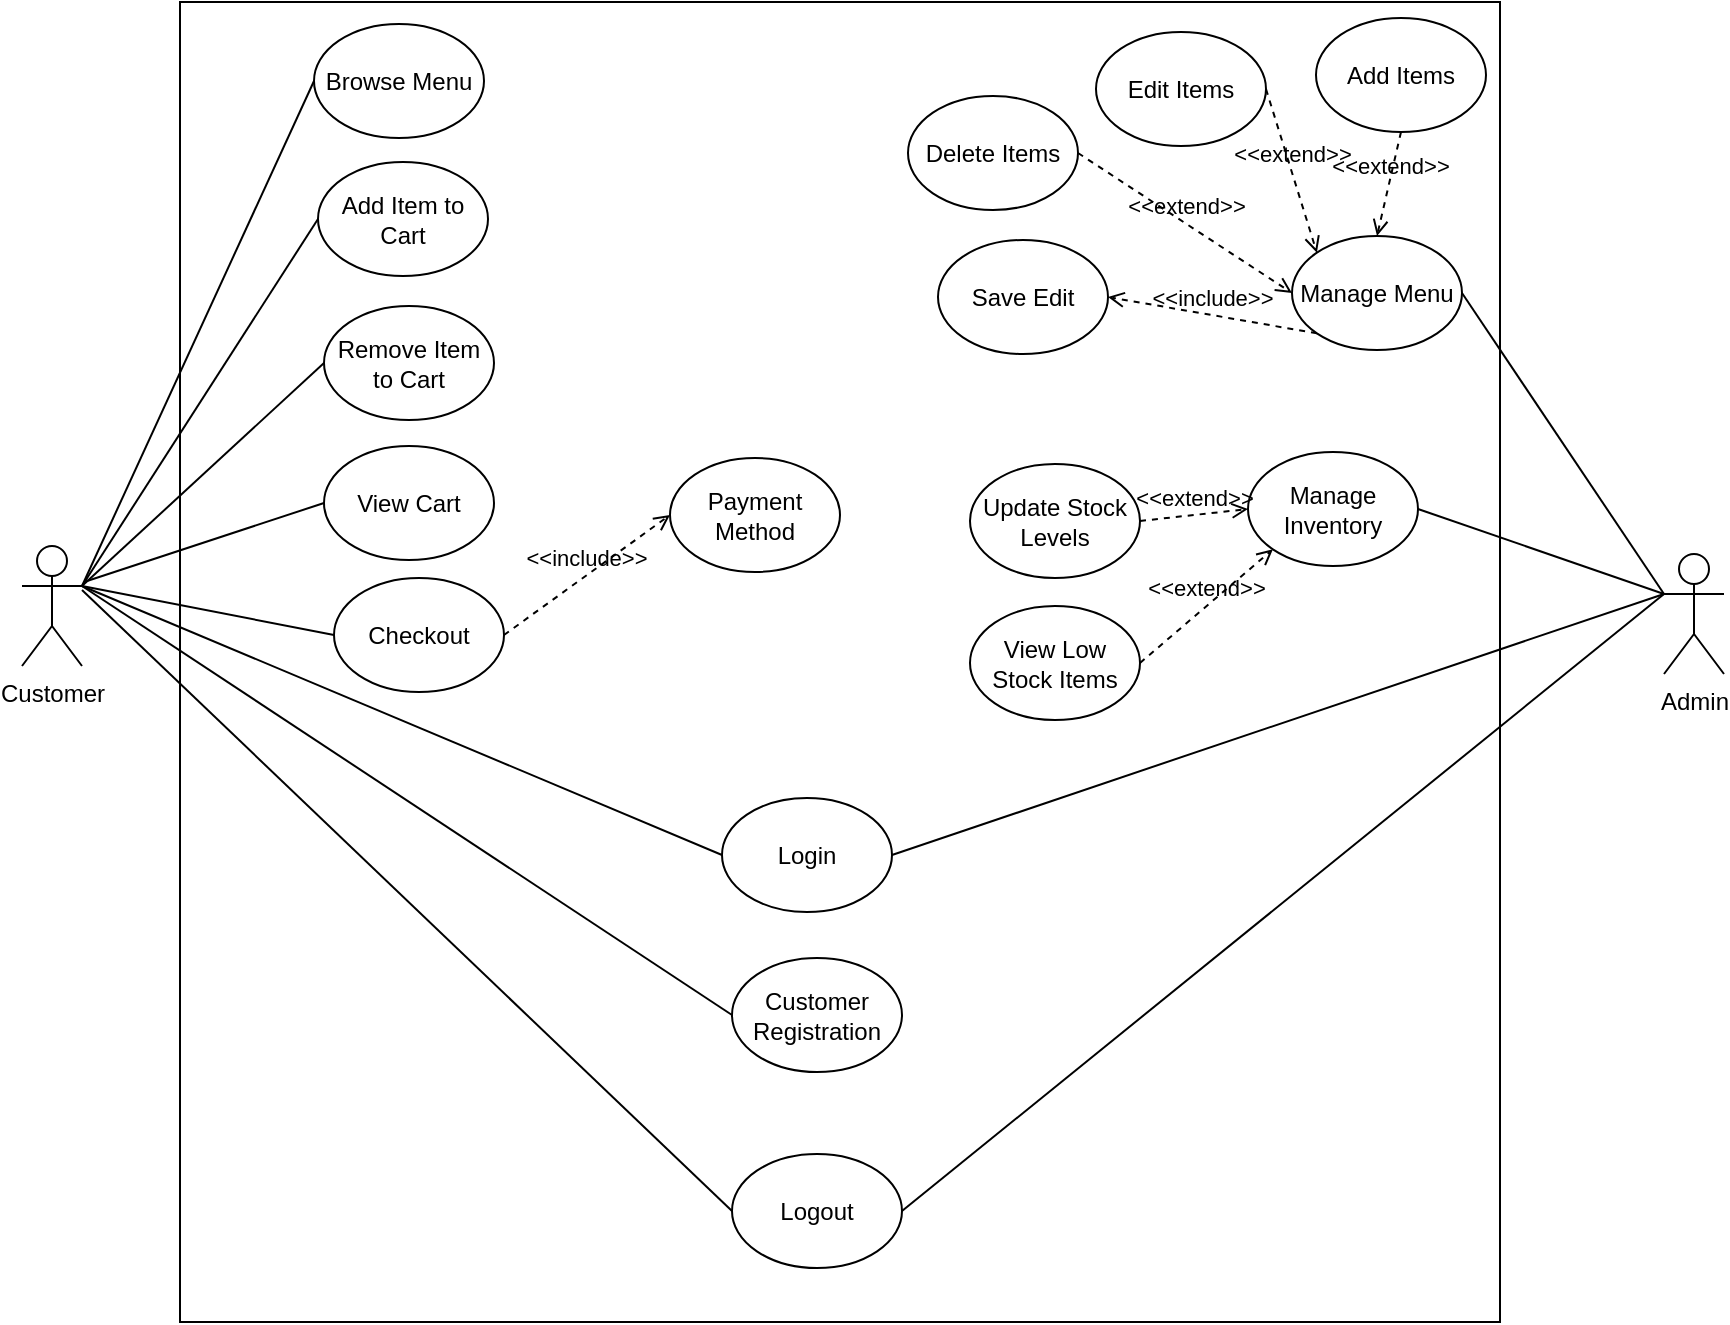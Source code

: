 <mxfile version="24.9.1">
  <diagram name="Page-1" id="RX876EHW3NxuH8kurLuv">
    <mxGraphModel dx="978" dy="558" grid="0" gridSize="10" guides="1" tooltips="1" connect="1" arrows="1" fold="1" page="1" pageScale="1" pageWidth="4681" pageHeight="3300" math="0" shadow="0">
      <root>
        <mxCell id="0" />
        <mxCell id="1" parent="0" />
        <mxCell id="qCOEzPy5PeNLTDnwAvbh-1" value="" style="whiteSpace=wrap;html=1;aspect=fixed;" parent="1" vertex="1">
          <mxGeometry x="317" y="51" width="660" height="660" as="geometry" />
        </mxCell>
        <mxCell id="qCOEzPy5PeNLTDnwAvbh-2" value="Customer" style="shape=umlActor;verticalLabelPosition=bottom;verticalAlign=top;html=1;outlineConnect=0;" parent="1" vertex="1">
          <mxGeometry x="238" y="323" width="30" height="60" as="geometry" />
        </mxCell>
        <mxCell id="qCOEzPy5PeNLTDnwAvbh-3" value="Admin" style="shape=umlActor;verticalLabelPosition=bottom;verticalAlign=top;html=1;outlineConnect=0;" parent="1" vertex="1">
          <mxGeometry x="1059" y="327" width="30" height="60" as="geometry" />
        </mxCell>
        <mxCell id="qCOEzPy5PeNLTDnwAvbh-5" value="Browse Menu" style="ellipse;whiteSpace=wrap;html=1;" parent="1" vertex="1">
          <mxGeometry x="384" y="62" width="85" height="57" as="geometry" />
        </mxCell>
        <mxCell id="qCOEzPy5PeNLTDnwAvbh-13" value="" style="endArrow=none;html=1;rounded=0;exitX=1;exitY=0.333;exitDx=0;exitDy=0;exitPerimeter=0;entryX=0;entryY=0.5;entryDx=0;entryDy=0;" parent="1" source="qCOEzPy5PeNLTDnwAvbh-2" target="qCOEzPy5PeNLTDnwAvbh-5" edge="1">
          <mxGeometry width="50" height="50" relative="1" as="geometry">
            <mxPoint x="426" y="358" as="sourcePoint" />
            <mxPoint x="476" y="308" as="targetPoint" />
          </mxGeometry>
        </mxCell>
        <mxCell id="qCOEzPy5PeNLTDnwAvbh-16" value="Add Item to Cart" style="ellipse;whiteSpace=wrap;html=1;" parent="1" vertex="1">
          <mxGeometry x="386" y="131" width="85" height="57" as="geometry" />
        </mxCell>
        <mxCell id="qCOEzPy5PeNLTDnwAvbh-18" value="Checkout" style="ellipse;whiteSpace=wrap;html=1;" parent="1" vertex="1">
          <mxGeometry x="394" y="339" width="85" height="57" as="geometry" />
        </mxCell>
        <mxCell id="qCOEzPy5PeNLTDnwAvbh-20" value="Logout" style="ellipse;whiteSpace=wrap;html=1;" parent="1" vertex="1">
          <mxGeometry x="593" y="627" width="85" height="57" as="geometry" />
        </mxCell>
        <mxCell id="qCOEzPy5PeNLTDnwAvbh-21" value="Manage Inventory" style="ellipse;whiteSpace=wrap;html=1;" parent="1" vertex="1">
          <mxGeometry x="851" y="276" width="85" height="57" as="geometry" />
        </mxCell>
        <mxCell id="qCOEzPy5PeNLTDnwAvbh-22" value="Manage Menu" style="ellipse;whiteSpace=wrap;html=1;" parent="1" vertex="1">
          <mxGeometry x="873" y="168" width="85" height="57" as="geometry" />
        </mxCell>
        <mxCell id="qCOEzPy5PeNLTDnwAvbh-24" value="" style="endArrow=none;html=1;rounded=0;exitX=1;exitY=0.333;exitDx=0;exitDy=0;exitPerimeter=0;entryX=0;entryY=0.5;entryDx=0;entryDy=0;" parent="1" source="qCOEzPy5PeNLTDnwAvbh-2" target="qCOEzPy5PeNLTDnwAvbh-16" edge="1">
          <mxGeometry width="50" height="50" relative="1" as="geometry">
            <mxPoint x="750" y="357" as="sourcePoint" />
            <mxPoint x="800" y="307" as="targetPoint" />
          </mxGeometry>
        </mxCell>
        <mxCell id="qCOEzPy5PeNLTDnwAvbh-25" value="" style="endArrow=none;html=1;rounded=0;exitX=1;exitY=0.333;exitDx=0;exitDy=0;exitPerimeter=0;entryX=0;entryY=0.5;entryDx=0;entryDy=0;" parent="1" source="qCOEzPy5PeNLTDnwAvbh-2" target="qCOEzPy5PeNLTDnwAvbh-18" edge="1">
          <mxGeometry width="50" height="50" relative="1" as="geometry">
            <mxPoint x="750" y="357" as="sourcePoint" />
            <mxPoint x="800" y="307" as="targetPoint" />
          </mxGeometry>
        </mxCell>
        <mxCell id="qCOEzPy5PeNLTDnwAvbh-26" value="" style="endArrow=none;html=1;rounded=0;entryX=0;entryY=0.5;entryDx=0;entryDy=0;" parent="1" target="qCOEzPy5PeNLTDnwAvbh-20" edge="1">
          <mxGeometry width="50" height="50" relative="1" as="geometry">
            <mxPoint x="268" y="345" as="sourcePoint" />
            <mxPoint x="800" y="307" as="targetPoint" />
          </mxGeometry>
        </mxCell>
        <mxCell id="qCOEzPy5PeNLTDnwAvbh-40" value="&amp;lt;&amp;lt;include&amp;gt;&amp;gt;" style="html=1;verticalAlign=bottom;labelBackgroundColor=none;endArrow=open;endFill=0;dashed=1;rounded=0;exitX=1;exitY=0.5;exitDx=0;exitDy=0;entryX=0;entryY=0.5;entryDx=0;entryDy=0;" parent="1" source="qCOEzPy5PeNLTDnwAvbh-18" target="qCOEzPy5PeNLTDnwAvbh-42" edge="1">
          <mxGeometry width="160" relative="1" as="geometry">
            <mxPoint x="695" y="443" as="sourcePoint" />
            <mxPoint x="855" y="443" as="targetPoint" />
          </mxGeometry>
        </mxCell>
        <mxCell id="qCOEzPy5PeNLTDnwAvbh-42" value="Payment Method" style="ellipse;whiteSpace=wrap;html=1;" parent="1" vertex="1">
          <mxGeometry x="562" y="279" width="85" height="57" as="geometry" />
        </mxCell>
        <mxCell id="qCOEzPy5PeNLTDnwAvbh-44" value="Add Items" style="ellipse;whiteSpace=wrap;html=1;" parent="1" vertex="1">
          <mxGeometry x="885" y="59" width="85" height="57" as="geometry" />
        </mxCell>
        <mxCell id="qCOEzPy5PeNLTDnwAvbh-45" value="Delete Items" style="ellipse;whiteSpace=wrap;html=1;" parent="1" vertex="1">
          <mxGeometry x="681" y="98" width="85" height="57" as="geometry" />
        </mxCell>
        <mxCell id="qCOEzPy5PeNLTDnwAvbh-46" value="Edit Items" style="ellipse;whiteSpace=wrap;html=1;" parent="1" vertex="1">
          <mxGeometry x="775" y="66" width="85" height="57" as="geometry" />
        </mxCell>
        <mxCell id="qCOEzPy5PeNLTDnwAvbh-51" value="Update Stock Levels" style="ellipse;whiteSpace=wrap;html=1;" parent="1" vertex="1">
          <mxGeometry x="712" y="282" width="85" height="57" as="geometry" />
        </mxCell>
        <mxCell id="qCOEzPy5PeNLTDnwAvbh-54" value="View&amp;nbsp;Low Stock Items" style="ellipse;whiteSpace=wrap;html=1;" parent="1" vertex="1">
          <mxGeometry x="712" y="353" width="85" height="57" as="geometry" />
        </mxCell>
        <mxCell id="qCOEzPy5PeNLTDnwAvbh-57" value="" style="endArrow=none;html=1;rounded=0;entryX=0;entryY=0.333;entryDx=0;entryDy=0;entryPerimeter=0;exitX=1;exitY=0.5;exitDx=0;exitDy=0;" parent="1" source="qCOEzPy5PeNLTDnwAvbh-22" target="qCOEzPy5PeNLTDnwAvbh-3" edge="1">
          <mxGeometry width="50" height="50" relative="1" as="geometry">
            <mxPoint x="777" y="388" as="sourcePoint" />
            <mxPoint x="827" y="338" as="targetPoint" />
          </mxGeometry>
        </mxCell>
        <mxCell id="qCOEzPy5PeNLTDnwAvbh-58" value="" style="endArrow=none;html=1;rounded=0;entryX=0;entryY=0.333;entryDx=0;entryDy=0;entryPerimeter=0;exitX=1;exitY=0.5;exitDx=0;exitDy=0;" parent="1" source="qCOEzPy5PeNLTDnwAvbh-21" target="qCOEzPy5PeNLTDnwAvbh-3" edge="1">
          <mxGeometry width="50" height="50" relative="1" as="geometry">
            <mxPoint x="996" y="330" as="sourcePoint" />
            <mxPoint x="1097" y="480" as="targetPoint" />
          </mxGeometry>
        </mxCell>
        <mxCell id="qCOEzPy5PeNLTDnwAvbh-59" value="" style="endArrow=none;html=1;rounded=0;entryX=0;entryY=0.333;entryDx=0;entryDy=0;entryPerimeter=0;exitX=1;exitY=0.5;exitDx=0;exitDy=0;" parent="1" source="qCOEzPy5PeNLTDnwAvbh-20" target="qCOEzPy5PeNLTDnwAvbh-3" edge="1">
          <mxGeometry width="50" height="50" relative="1" as="geometry">
            <mxPoint x="968.0" y="514.5" as="sourcePoint" />
            <mxPoint x="1069" y="357" as="targetPoint" />
          </mxGeometry>
        </mxCell>
        <mxCell id="qCOEzPy5PeNLTDnwAvbh-60" value="Login" style="ellipse;whiteSpace=wrap;html=1;" parent="1" vertex="1">
          <mxGeometry x="588" y="449" width="85" height="57" as="geometry" />
        </mxCell>
        <mxCell id="qCOEzPy5PeNLTDnwAvbh-61" value="" style="endArrow=none;html=1;rounded=0;exitX=0;exitY=0.5;exitDx=0;exitDy=0;entryX=1;entryY=0.333;entryDx=0;entryDy=0;entryPerimeter=0;" parent="1" source="qCOEzPy5PeNLTDnwAvbh-60" target="qCOEzPy5PeNLTDnwAvbh-2" edge="1">
          <mxGeometry width="50" height="50" relative="1" as="geometry">
            <mxPoint x="734" y="393" as="sourcePoint" />
            <mxPoint x="784" y="343" as="targetPoint" />
          </mxGeometry>
        </mxCell>
        <mxCell id="qCOEzPy5PeNLTDnwAvbh-62" value="" style="endArrow=none;html=1;rounded=0;exitX=1;exitY=0.5;exitDx=0;exitDy=0;entryX=0;entryY=0.333;entryDx=0;entryDy=0;entryPerimeter=0;" parent="1" source="qCOEzPy5PeNLTDnwAvbh-60" target="qCOEzPy5PeNLTDnwAvbh-3" edge="1">
          <mxGeometry width="50" height="50" relative="1" as="geometry">
            <mxPoint x="734" y="393" as="sourcePoint" />
            <mxPoint x="784" y="343" as="targetPoint" />
          </mxGeometry>
        </mxCell>
        <mxCell id="hG35cT_2jclPZxar5-mF-6" value="&amp;lt;&amp;lt;extend&amp;gt;&amp;gt;" style="html=1;verticalAlign=bottom;labelBackgroundColor=none;endArrow=open;endFill=0;dashed=1;rounded=0;exitX=0.5;exitY=1;exitDx=0;exitDy=0;entryX=0.5;entryY=0;entryDx=0;entryDy=0;" edge="1" parent="1" source="qCOEzPy5PeNLTDnwAvbh-44" target="qCOEzPy5PeNLTDnwAvbh-22">
          <mxGeometry width="160" relative="1" as="geometry">
            <mxPoint x="516" y="253" as="sourcePoint" />
            <mxPoint x="676" y="253" as="targetPoint" />
          </mxGeometry>
        </mxCell>
        <mxCell id="hG35cT_2jclPZxar5-mF-7" value="View Cart" style="ellipse;whiteSpace=wrap;html=1;" vertex="1" parent="1">
          <mxGeometry x="389" y="273" width="85" height="57" as="geometry" />
        </mxCell>
        <mxCell id="hG35cT_2jclPZxar5-mF-8" value="" style="endArrow=none;html=1;rounded=0;entryX=0;entryY=0.5;entryDx=0;entryDy=0;" edge="1" parent="1" target="hG35cT_2jclPZxar5-mF-7">
          <mxGeometry width="50" height="50" relative="1" as="geometry">
            <mxPoint x="269" y="341" as="sourcePoint" />
            <mxPoint x="394" y="305" as="targetPoint" />
          </mxGeometry>
        </mxCell>
        <mxCell id="hG35cT_2jclPZxar5-mF-9" value="Remove Item to Cart" style="ellipse;whiteSpace=wrap;html=1;" vertex="1" parent="1">
          <mxGeometry x="389" y="203" width="85" height="57" as="geometry" />
        </mxCell>
        <mxCell id="hG35cT_2jclPZxar5-mF-11" value="" style="endArrow=none;html=1;rounded=0;entryX=0;entryY=0.5;entryDx=0;entryDy=0;exitX=1;exitY=0.333;exitDx=0;exitDy=0;exitPerimeter=0;" edge="1" parent="1" source="qCOEzPy5PeNLTDnwAvbh-2" target="hG35cT_2jclPZxar5-mF-9">
          <mxGeometry width="50" height="50" relative="1" as="geometry">
            <mxPoint x="279" y="351" as="sourcePoint" />
            <mxPoint x="402" y="369" as="targetPoint" />
          </mxGeometry>
        </mxCell>
        <mxCell id="hG35cT_2jclPZxar5-mF-12" value="&amp;lt;&amp;lt;extend&amp;gt;&amp;gt;" style="html=1;verticalAlign=bottom;labelBackgroundColor=none;endArrow=open;endFill=0;dashed=1;rounded=0;exitX=1;exitY=0.5;exitDx=0;exitDy=0;entryX=0;entryY=0;entryDx=0;entryDy=0;" edge="1" parent="1" source="qCOEzPy5PeNLTDnwAvbh-46" target="qCOEzPy5PeNLTDnwAvbh-22">
          <mxGeometry width="160" relative="1" as="geometry">
            <mxPoint x="841" y="131" as="sourcePoint" />
            <mxPoint x="857" y="182" as="targetPoint" />
          </mxGeometry>
        </mxCell>
        <mxCell id="hG35cT_2jclPZxar5-mF-13" value="&amp;lt;&amp;lt;extend&amp;gt;&amp;gt;" style="html=1;verticalAlign=bottom;labelBackgroundColor=none;endArrow=open;endFill=0;dashed=1;rounded=0;exitX=1;exitY=0.5;exitDx=0;exitDy=0;entryX=0;entryY=0.5;entryDx=0;entryDy=0;" edge="1" parent="1" source="qCOEzPy5PeNLTDnwAvbh-45" target="qCOEzPy5PeNLTDnwAvbh-22">
          <mxGeometry width="160" relative="1" as="geometry">
            <mxPoint x="841" y="205" as="sourcePoint" />
            <mxPoint x="857" y="256" as="targetPoint" />
          </mxGeometry>
        </mxCell>
        <mxCell id="hG35cT_2jclPZxar5-mF-14" value="Customer Registration" style="ellipse;whiteSpace=wrap;html=1;" vertex="1" parent="1">
          <mxGeometry x="593" y="529" width="85" height="57" as="geometry" />
        </mxCell>
        <mxCell id="hG35cT_2jclPZxar5-mF-15" value="" style="endArrow=none;html=1;rounded=0;exitX=1;exitY=0.333;exitDx=0;exitDy=0;exitPerimeter=0;entryX=0;entryY=0.5;entryDx=0;entryDy=0;" edge="1" parent="1" source="qCOEzPy5PeNLTDnwAvbh-2" target="hG35cT_2jclPZxar5-mF-14">
          <mxGeometry width="50" height="50" relative="1" as="geometry">
            <mxPoint x="571" y="533" as="sourcePoint" />
            <mxPoint x="621" y="483" as="targetPoint" />
          </mxGeometry>
        </mxCell>
        <mxCell id="hG35cT_2jclPZxar5-mF-17" value="&amp;lt;&amp;lt;extend&amp;gt;&amp;gt;" style="html=1;verticalAlign=bottom;labelBackgroundColor=none;endArrow=open;endFill=0;dashed=1;rounded=0;exitX=1;exitY=0.5;exitDx=0;exitDy=0;entryX=0;entryY=0.5;entryDx=0;entryDy=0;" edge="1" parent="1" source="qCOEzPy5PeNLTDnwAvbh-51" target="qCOEzPy5PeNLTDnwAvbh-21">
          <mxGeometry width="160" relative="1" as="geometry">
            <mxPoint x="516" y="337" as="sourcePoint" />
            <mxPoint x="676" y="337" as="targetPoint" />
          </mxGeometry>
        </mxCell>
        <mxCell id="hG35cT_2jclPZxar5-mF-18" value="&amp;lt;&amp;lt;extend&amp;gt;&amp;gt;" style="html=1;verticalAlign=bottom;labelBackgroundColor=none;endArrow=open;endFill=0;dashed=1;rounded=0;entryX=0;entryY=1;entryDx=0;entryDy=0;exitX=1;exitY=0.5;exitDx=0;exitDy=0;" edge="1" parent="1" source="qCOEzPy5PeNLTDnwAvbh-54" target="qCOEzPy5PeNLTDnwAvbh-21">
          <mxGeometry width="160" relative="1" as="geometry">
            <mxPoint x="516" y="337" as="sourcePoint" />
            <mxPoint x="676" y="337" as="targetPoint" />
          </mxGeometry>
        </mxCell>
        <mxCell id="hG35cT_2jclPZxar5-mF-19" value="Save Edit" style="ellipse;whiteSpace=wrap;html=1;" vertex="1" parent="1">
          <mxGeometry x="696" y="170" width="85" height="57" as="geometry" />
        </mxCell>
        <mxCell id="hG35cT_2jclPZxar5-mF-20" value="&amp;lt;&amp;lt;include&amp;gt;&amp;gt;" style="html=1;verticalAlign=bottom;labelBackgroundColor=none;endArrow=open;endFill=0;dashed=1;rounded=0;exitX=0;exitY=1;exitDx=0;exitDy=0;entryX=1;entryY=0.5;entryDx=0;entryDy=0;" edge="1" parent="1" source="qCOEzPy5PeNLTDnwAvbh-22" target="hG35cT_2jclPZxar5-mF-19">
          <mxGeometry width="160" relative="1" as="geometry">
            <mxPoint x="781" y="248" as="sourcePoint" />
            <mxPoint x="864" y="188" as="targetPoint" />
          </mxGeometry>
        </mxCell>
      </root>
    </mxGraphModel>
  </diagram>
</mxfile>
